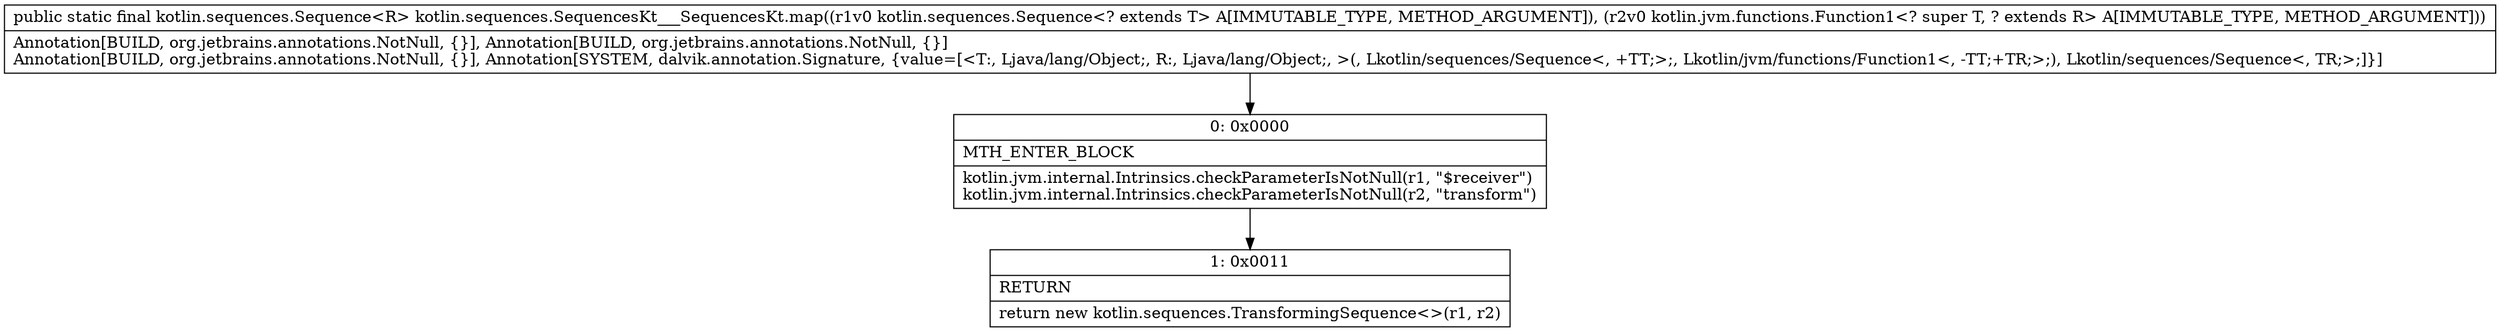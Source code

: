 digraph "CFG forkotlin.sequences.SequencesKt___SequencesKt.map(Lkotlin\/sequences\/Sequence;Lkotlin\/jvm\/functions\/Function1;)Lkotlin\/sequences\/Sequence;" {
Node_0 [shape=record,label="{0\:\ 0x0000|MTH_ENTER_BLOCK\l|kotlin.jvm.internal.Intrinsics.checkParameterIsNotNull(r1, \"$receiver\")\lkotlin.jvm.internal.Intrinsics.checkParameterIsNotNull(r2, \"transform\")\l}"];
Node_1 [shape=record,label="{1\:\ 0x0011|RETURN\l|return new kotlin.sequences.TransformingSequence\<\>(r1, r2)\l}"];
MethodNode[shape=record,label="{public static final kotlin.sequences.Sequence\<R\> kotlin.sequences.SequencesKt___SequencesKt.map((r1v0 kotlin.sequences.Sequence\<? extends T\> A[IMMUTABLE_TYPE, METHOD_ARGUMENT]), (r2v0 kotlin.jvm.functions.Function1\<? super T, ? extends R\> A[IMMUTABLE_TYPE, METHOD_ARGUMENT]))  | Annotation[BUILD, org.jetbrains.annotations.NotNull, \{\}], Annotation[BUILD, org.jetbrains.annotations.NotNull, \{\}]\lAnnotation[BUILD, org.jetbrains.annotations.NotNull, \{\}], Annotation[SYSTEM, dalvik.annotation.Signature, \{value=[\<T:, Ljava\/lang\/Object;, R:, Ljava\/lang\/Object;, \>(, Lkotlin\/sequences\/Sequence\<, +TT;\>;, Lkotlin\/jvm\/functions\/Function1\<, \-TT;+TR;\>;), Lkotlin\/sequences\/Sequence\<, TR;\>;]\}]\l}"];
MethodNode -> Node_0;
Node_0 -> Node_1;
}

